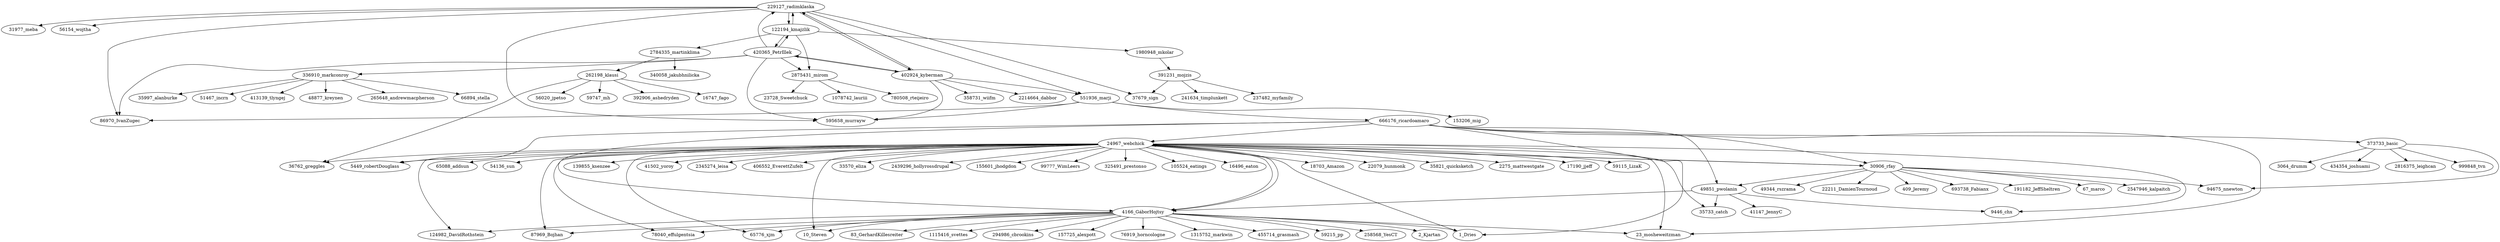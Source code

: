 digraph G {
	"229127_radimklaska" -> "31977_meba";
	"229127_radimklaska" -> "56154_wojtha";
	"229127_radimklaska" -> "37679_sign";
	"229127_radimklaska" -> "595658_murrayw";
	"229127_radimklaska" -> "86970_IvanZugec";
	"229127_radimklaska" -> "551936_marji";
	"551936_marji" -> "86970_IvanZugec";
	"551936_marji" -> "153206_mig";
	"551936_marji" -> "595658_murrayw";
	"551936_marji" -> "666176_ricardoamaro";
	"666176_ricardoamaro" -> "1_Dries";
	"666176_ricardoamaro" -> "24967_webchick";
	"24967_webchick" -> "5449_robertDouglass";
	"24967_webchick" -> "9446_chx";
	"24967_webchick" -> "10_Steven";
	"24967_webchick" -> "1_Dries";
	"24967_webchick" -> "4166_GáborHojtsy";
	"24967_webchick" -> "18703_Amazon";
	"24967_webchick" -> "23_mosheweitzman";
	"24967_webchick" -> "22079_hunmonk";
	"24967_webchick" -> "35821_quicksketch";
	"24967_webchick" -> "2275_mattwestgate";
	"24967_webchick" -> "17190_jjeff";
	"24967_webchick" -> "59115_LizaK";
	"24967_webchick" -> "65088_addsun";
	"24967_webchick" -> "54136_sun";
	"24967_webchick" -> "124982_DavidRothstein";
	"24967_webchick" -> "35733_catch";
	"24967_webchick" -> "139855_ksenzee";
	"24967_webchick" -> "87969_Bojhan";
	"24967_webchick" -> "41502_yoroy";
	"24967_webchick" -> "2345274_leisa";
	"24967_webchick" -> "406552_EverettZufelt";
	"24967_webchick" -> "78040_effulgentsia";
	"24967_webchick" -> "30906_rfay";
	"24967_webchick" -> "36762_greggles";
	"24967_webchick" -> "65776_xjm";
	"24967_webchick" -> "33570_eliza";
	"24967_webchick" -> "2439296_hollyrossdrupal";
	"24967_webchick" -> "155601_jhodgdon";
	"24967_webchick" -> "99777_WimLeers";
	"24967_webchick" -> "325491_prestonso";
	"24967_webchick" -> "105524_eatings";
	"24967_webchick" -> "16496_eaton";
	"666176_ricardoamaro" -> "4166_GáborHojtsy";
	"4166_GáborHojtsy" -> "59215_pp";
	"4166_GáborHojtsy" -> "258568_YesCT";
	"4166_GáborHojtsy" -> "1_Dries";
	"4166_GáborHojtsy" -> "2_Kjartan";
	"4166_GáborHojtsy" -> "10_Steven";
	"4166_GáborHojtsy" -> "23_mosheweitzman";
	"4166_GáborHojtsy" -> "83_GerhardKillesreiter";
	"4166_GáborHojtsy" -> "24967_webchick";
	"4166_GáborHojtsy" -> "1115416_svettes";
	"4166_GáborHojtsy" -> "294986_cbrookins";
	"4166_GáborHojtsy" -> "65776_xjm";
	"4166_GáborHojtsy" -> "157725_alexpott";
	"4166_GáborHojtsy" -> "76919_horncologne";
	"4166_GáborHojtsy" -> "124982_DavidRothstein";
	"4166_GáborHojtsy" -> "87969_Bojhan";
	"4166_GáborHojtsy" -> "1315752_markwin";
	"4166_GáborHojtsy" -> "78040_effulgentsia";
	"4166_GáborHojtsy" -> "455714_grasmash";
	"666176_ricardoamaro" -> "49851_pwolanin";
	"49851_pwolanin" -> "35733_catch";
	"49851_pwolanin" -> "9446_chx";
	"49851_pwolanin" -> "4166_GáborHojtsy";
	"49851_pwolanin" -> "41147_JennyC";
	"666176_ricardoamaro" -> "373733_basic";
	"373733_basic" -> "94675_nnewton";
	"373733_basic" -> "3064_drumm";
	"373733_basic" -> "434354_joshuami";
	"373733_basic" -> "2816375_leighcan";
	"373733_basic" -> "999848_tvn";
	"666176_ricardoamaro" -> "5449_robertDouglass";
	"666176_ricardoamaro" -> "23_mosheweitzman";
	"666176_ricardoamaro" -> "30906_rfay";
	"30906_rfay" -> "24967_webchick";
	"30906_rfay" -> "49851_pwolanin";
	"30906_rfay" -> "49344_rszrama";
	"30906_rfay" -> "22211_DamienTournoud";
	"30906_rfay" -> "409_Jeremy";
	"30906_rfay" -> "693738_Fabianx";
	"30906_rfay" -> "191182_JeffSheltren";
	"30906_rfay" -> "94675_nnewton";
	"30906_rfay" -> "67_marco";
	"30906_rfay" -> "2547946_kalpaitch";
	"229127_radimklaska" -> "122194_kmajzlik";
	"122194_kmajzlik" -> "1980948_mkolar";
	"1980948_mkolar" -> "391231_mojzis";
	"391231_mojzis" -> "237482_myfamily";
	"391231_mojzis" -> "37679_sign";
	"391231_mojzis" -> "241634_timplunkett";
	"122194_kmajzlik" -> "229127_radimklaska";
	"122194_kmajzlik" -> "420365_PetrIllek";
	"420365_PetrIllek" -> "336910_markconroy";
	"336910_markconroy" -> "66894_stella";
	"336910_markconroy" -> "35997_alanburke";
	"336910_markconroy" -> "51467_incrn";
	"336910_markconroy" -> "413139_tlyngej";
	"336910_markconroy" -> "48877_kreynen";
	"336910_markconroy" -> "265648_andrewmacpherson";
	"420365_PetrIllek" -> "402924_kyberman";
	"402924_kyberman" -> "595658_murrayw";
	"402924_kyberman" -> "229127_radimklaska";
	"402924_kyberman" -> "420365_PetrIllek";
	"402924_kyberman" -> "2214664_dabbor";
	"402924_kyberman" -> "551936_marji";
	"402924_kyberman" -> "358731_wiifm";
	"420365_PetrIllek" -> "2875431_mirom";
	"2875431_mirom" -> "1078742_lauriii";
	"2875431_mirom" -> "780508_rteijeiro";
	"2875431_mirom" -> "23728_Sweetchuck";
	"420365_PetrIllek" -> "86970_IvanZugec";
	"420365_PetrIllek" -> "229127_radimklaska";
	"420365_PetrIllek" -> "595658_murrayw";
	"420365_PetrIllek" -> "122194_kmajzlik";
	"122194_kmajzlik" -> "2784335_martinklima";
	"2784335_martinklima" -> "262198_klausi";
	"262198_klausi" -> "16747_fago";
	"262198_klausi" -> "36762_greggles";
	"262198_klausi" -> "56020_jpetso";
	"262198_klausi" -> "59747_mh";
	"262198_klausi" -> "392906_ashedryden";
	"2784335_martinklima" -> "340058_jakubhnilicka";
	"122194_kmajzlik" -> "2875431_mirom";
	"229127_radimklaska" -> "402924_kyberman";
}
